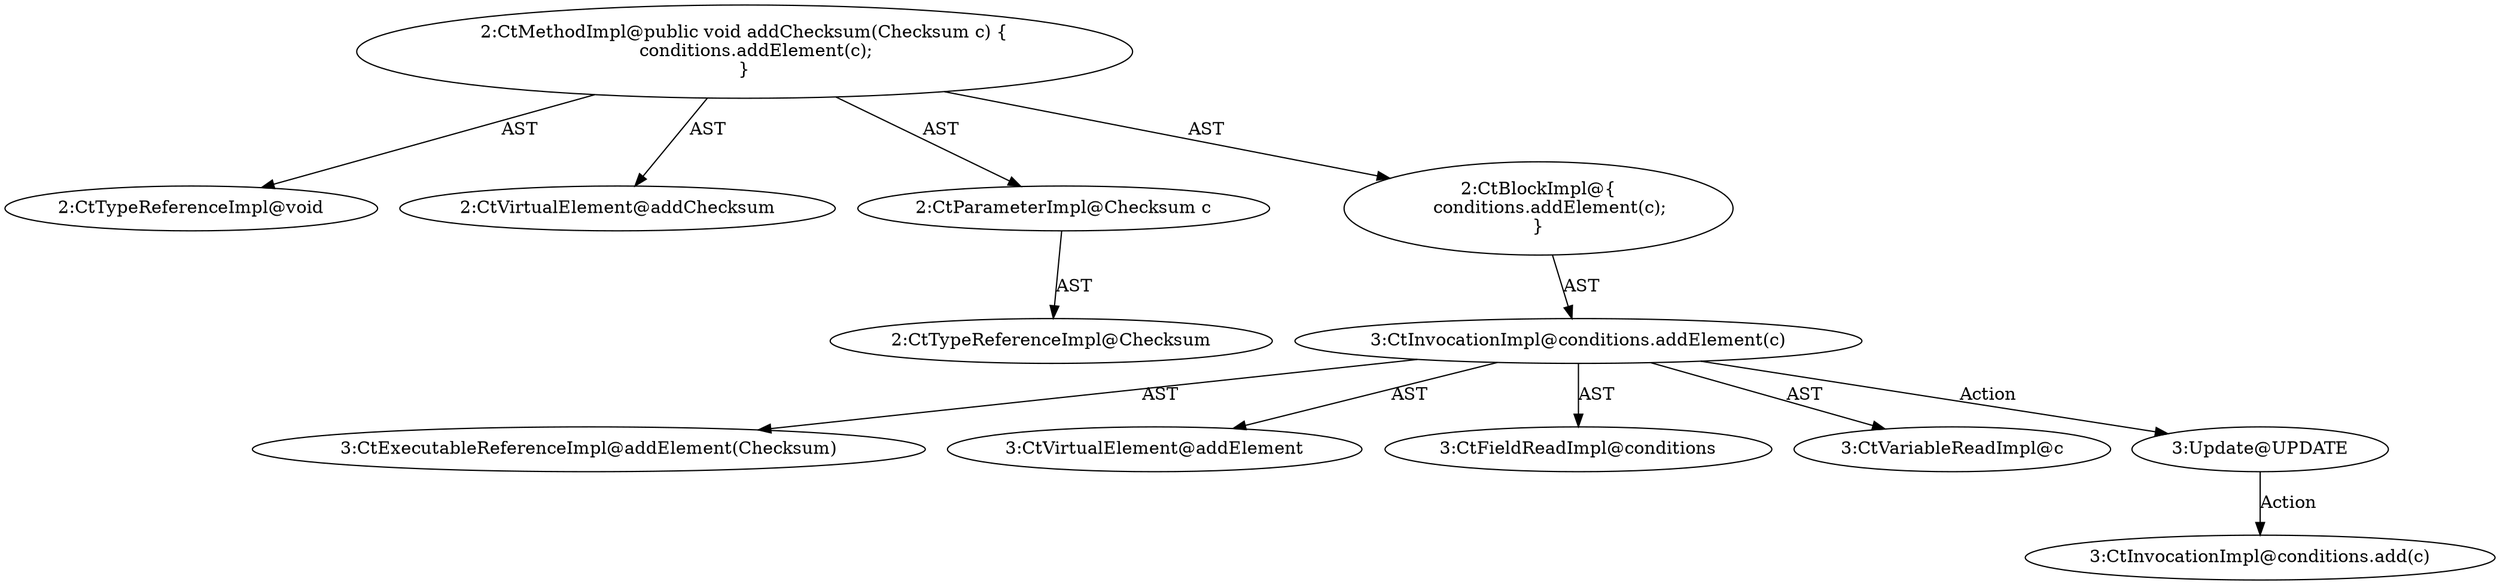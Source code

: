digraph "addChecksum#?,Checksum" {
0 [label="2:CtTypeReferenceImpl@void" shape=ellipse]
1 [label="2:CtVirtualElement@addChecksum" shape=ellipse]
2 [label="2:CtParameterImpl@Checksum c" shape=ellipse]
3 [label="2:CtTypeReferenceImpl@Checksum" shape=ellipse]
4 [label="3:CtExecutableReferenceImpl@addElement(Checksum)" shape=ellipse]
5 [label="3:CtVirtualElement@addElement" shape=ellipse]
6 [label="3:CtFieldReadImpl@conditions" shape=ellipse]
7 [label="3:CtVariableReadImpl@c" shape=ellipse]
8 [label="3:CtInvocationImpl@conditions.addElement(c)" shape=ellipse]
9 [label="2:CtBlockImpl@\{
    conditions.addElement(c);
\}" shape=ellipse]
10 [label="2:CtMethodImpl@public void addChecksum(Checksum c) \{
    conditions.addElement(c);
\}" shape=ellipse]
11 [label="3:Update@UPDATE" shape=ellipse]
12 [label="3:CtInvocationImpl@conditions.add(c)" shape=ellipse]
2 -> 3 [label="AST"];
8 -> 5 [label="AST"];
8 -> 6 [label="AST"];
8 -> 4 [label="AST"];
8 -> 7 [label="AST"];
8 -> 11 [label="Action"];
9 -> 8 [label="AST"];
10 -> 1 [label="AST"];
10 -> 0 [label="AST"];
10 -> 2 [label="AST"];
10 -> 9 [label="AST"];
11 -> 12 [label="Action"];
}